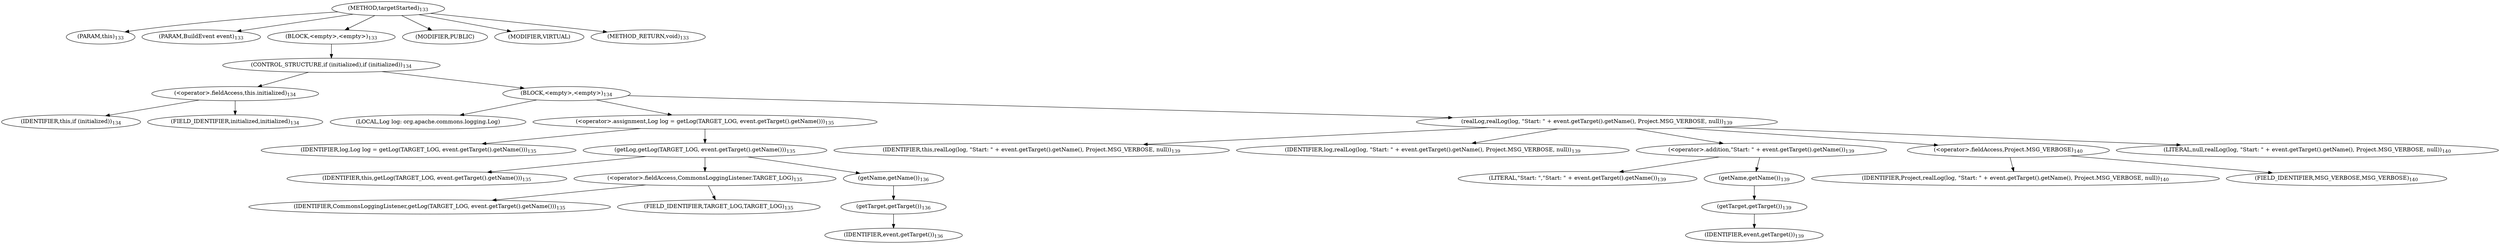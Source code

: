 digraph "targetStarted" {  
"255" [label = <(METHOD,targetStarted)<SUB>133</SUB>> ]
"11" [label = <(PARAM,this)<SUB>133</SUB>> ]
"256" [label = <(PARAM,BuildEvent event)<SUB>133</SUB>> ]
"257" [label = <(BLOCK,&lt;empty&gt;,&lt;empty&gt;)<SUB>133</SUB>> ]
"258" [label = <(CONTROL_STRUCTURE,if (initialized),if (initialized))<SUB>134</SUB>> ]
"259" [label = <(&lt;operator&gt;.fieldAccess,this.initialized)<SUB>134</SUB>> ]
"260" [label = <(IDENTIFIER,this,if (initialized))<SUB>134</SUB>> ]
"261" [label = <(FIELD_IDENTIFIER,initialized,initialized)<SUB>134</SUB>> ]
"262" [label = <(BLOCK,&lt;empty&gt;,&lt;empty&gt;)<SUB>134</SUB>> ]
"263" [label = <(LOCAL,Log log: org.apache.commons.logging.Log)> ]
"264" [label = <(&lt;operator&gt;.assignment,Log log = getLog(TARGET_LOG, event.getTarget().getName()))<SUB>135</SUB>> ]
"265" [label = <(IDENTIFIER,log,Log log = getLog(TARGET_LOG, event.getTarget().getName()))<SUB>135</SUB>> ]
"266" [label = <(getLog,getLog(TARGET_LOG, event.getTarget().getName()))<SUB>135</SUB>> ]
"10" [label = <(IDENTIFIER,this,getLog(TARGET_LOG, event.getTarget().getName()))<SUB>135</SUB>> ]
"267" [label = <(&lt;operator&gt;.fieldAccess,CommonsLoggingListener.TARGET_LOG)<SUB>135</SUB>> ]
"268" [label = <(IDENTIFIER,CommonsLoggingListener,getLog(TARGET_LOG, event.getTarget().getName()))<SUB>135</SUB>> ]
"269" [label = <(FIELD_IDENTIFIER,TARGET_LOG,TARGET_LOG)<SUB>135</SUB>> ]
"270" [label = <(getName,getName())<SUB>136</SUB>> ]
"271" [label = <(getTarget,getTarget())<SUB>136</SUB>> ]
"272" [label = <(IDENTIFIER,event,getTarget())<SUB>136</SUB>> ]
"273" [label = <(realLog,realLog(log, &quot;Start: &quot; + event.getTarget().getName(), Project.MSG_VERBOSE, null))<SUB>139</SUB>> ]
"12" [label = <(IDENTIFIER,this,realLog(log, &quot;Start: &quot; + event.getTarget().getName(), Project.MSG_VERBOSE, null))<SUB>139</SUB>> ]
"274" [label = <(IDENTIFIER,log,realLog(log, &quot;Start: &quot; + event.getTarget().getName(), Project.MSG_VERBOSE, null))<SUB>139</SUB>> ]
"275" [label = <(&lt;operator&gt;.addition,&quot;Start: &quot; + event.getTarget().getName())<SUB>139</SUB>> ]
"276" [label = <(LITERAL,&quot;Start: &quot;,&quot;Start: &quot; + event.getTarget().getName())<SUB>139</SUB>> ]
"277" [label = <(getName,getName())<SUB>139</SUB>> ]
"278" [label = <(getTarget,getTarget())<SUB>139</SUB>> ]
"279" [label = <(IDENTIFIER,event,getTarget())<SUB>139</SUB>> ]
"280" [label = <(&lt;operator&gt;.fieldAccess,Project.MSG_VERBOSE)<SUB>140</SUB>> ]
"281" [label = <(IDENTIFIER,Project,realLog(log, &quot;Start: &quot; + event.getTarget().getName(), Project.MSG_VERBOSE, null))<SUB>140</SUB>> ]
"282" [label = <(FIELD_IDENTIFIER,MSG_VERBOSE,MSG_VERBOSE)<SUB>140</SUB>> ]
"283" [label = <(LITERAL,null,realLog(log, &quot;Start: &quot; + event.getTarget().getName(), Project.MSG_VERBOSE, null))<SUB>140</SUB>> ]
"284" [label = <(MODIFIER,PUBLIC)> ]
"285" [label = <(MODIFIER,VIRTUAL)> ]
"286" [label = <(METHOD_RETURN,void)<SUB>133</SUB>> ]
  "255" -> "11" 
  "255" -> "256" 
  "255" -> "257" 
  "255" -> "284" 
  "255" -> "285" 
  "255" -> "286" 
  "257" -> "258" 
  "258" -> "259" 
  "258" -> "262" 
  "259" -> "260" 
  "259" -> "261" 
  "262" -> "263" 
  "262" -> "264" 
  "262" -> "273" 
  "264" -> "265" 
  "264" -> "266" 
  "266" -> "10" 
  "266" -> "267" 
  "266" -> "270" 
  "267" -> "268" 
  "267" -> "269" 
  "270" -> "271" 
  "271" -> "272" 
  "273" -> "12" 
  "273" -> "274" 
  "273" -> "275" 
  "273" -> "280" 
  "273" -> "283" 
  "275" -> "276" 
  "275" -> "277" 
  "277" -> "278" 
  "278" -> "279" 
  "280" -> "281" 
  "280" -> "282" 
}
